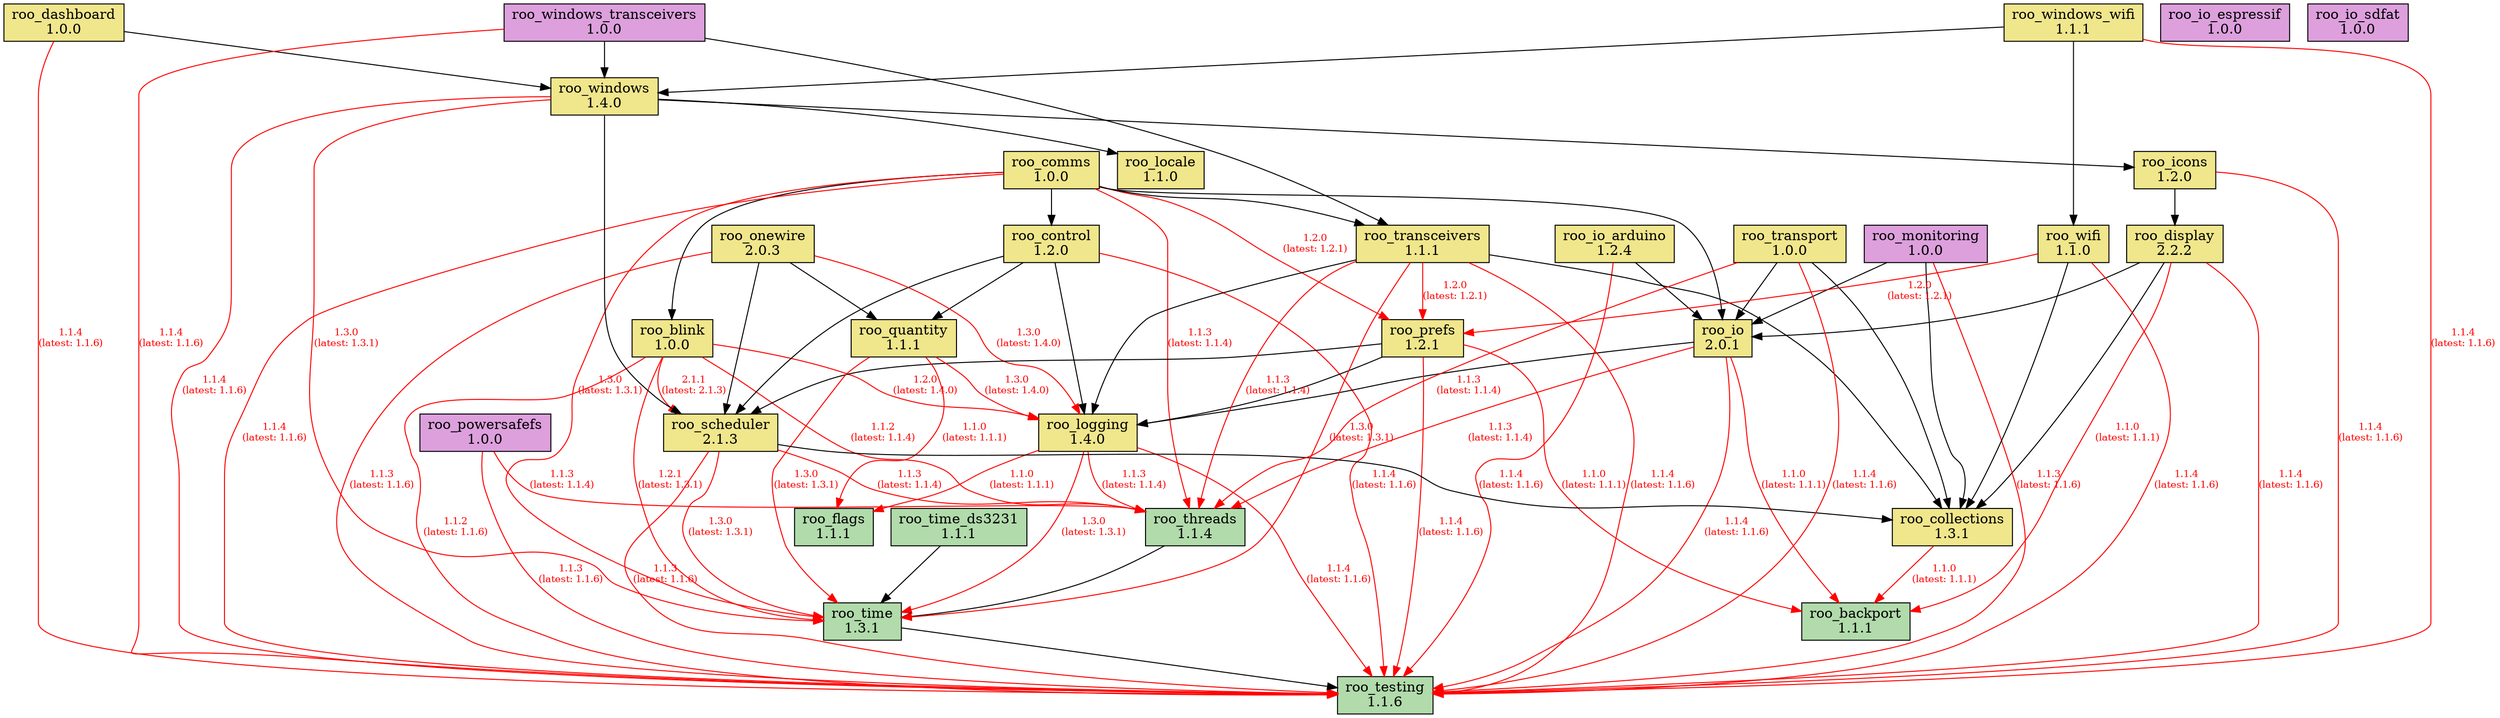 digraph dependencies {
    rankdir=TB;
    node [shape=box, style=filled];
    edge [fontsize=10];

    // Modules
    "roo_backport" [label="roo_backport\n1.1.1", fillcolor="#b1dbab"];
    "roo_blink" [label="roo_blink\n1.0.0", fillcolor="khaki"];
    "roo_collections" [label="roo_collections\n1.3.1", fillcolor="khaki"];
    "roo_comms" [label="roo_comms\n1.0.0", fillcolor="khaki"];
    "roo_control" [label="roo_control\n1.2.0", fillcolor="khaki"];
    "roo_dashboard" [label="roo_dashboard\n1.0.0", fillcolor="khaki"];
    "roo_display" [label="roo_display\n2.2.2", fillcolor="khaki"];
    "roo_flags" [label="roo_flags\n1.1.1", fillcolor="#b1dbab"];
    "roo_icons" [label="roo_icons\n1.2.0", fillcolor="khaki"];
    "roo_io" [label="roo_io\n2.0.1", fillcolor="khaki"];
    "roo_io_arduino" [label="roo_io_arduino\n1.2.4", fillcolor="khaki"];
    "roo_io_espressif" [label="roo_io_espressif\n1.0.0", fillcolor="plum"];
    "roo_io_sdfat" [label="roo_io_sdfat\n1.0.0", fillcolor="plum"];
    "roo_locale" [label="roo_locale\n1.1.0", fillcolor="khaki"];
    "roo_logging" [label="roo_logging\n1.4.0", fillcolor="khaki"];
    "roo_monitoring" [label="roo_monitoring\n1.0.0", fillcolor="plum"];
    "roo_onewire" [label="roo_onewire\n2.0.3", fillcolor="khaki"];
    "roo_powersafefs" [label="roo_powersafefs\n1.0.0", fillcolor="plum"];
    "roo_prefs" [label="roo_prefs\n1.2.1", fillcolor="khaki"];
    "roo_quantity" [label="roo_quantity\n1.1.1", fillcolor="khaki"];
    "roo_scheduler" [label="roo_scheduler\n2.1.3", fillcolor="khaki"];
    "roo_testing" [label="roo_testing\n1.1.6", fillcolor="#b1dbab"];
    "roo_threads" [label="roo_threads\n1.1.4", fillcolor="#b1dbab"];
    "roo_time" [label="roo_time\n1.3.1", fillcolor="#b1dbab"];
    "roo_time_ds3231" [label="roo_time_ds3231\n1.1.1", fillcolor="#b1dbab"];
    "roo_transceivers" [label="roo_transceivers\n1.1.1", fillcolor="khaki"];
    "roo_transport" [label="roo_transport\n1.0.0", fillcolor="khaki"];
    "roo_wifi" [label="roo_wifi\n1.1.0", fillcolor="khaki"];
    "roo_windows" [label="roo_windows\n1.4.0", fillcolor="khaki"];
    "roo_windows_transceivers" [label="roo_windows_transceivers\n1.0.0", fillcolor="plum"];
    "roo_windows_wifi" [label="roo_windows_wifi\n1.1.1", fillcolor="khaki"];

    // Dependencies
    "roo_blink" -> "roo_testing" [color=red, fontcolor=red, label="1.1.2\n(latest: 1.1.6)"];
    "roo_blink" -> "roo_logging" [color=red, fontcolor=red, label="1.2.0\n(latest: 1.4.0)"];
    "roo_blink" -> "roo_scheduler" [color=red, fontcolor=red, label="2.1.1\n(latest: 2.1.3)"];
    "roo_blink" -> "roo_threads" [color=red, fontcolor=red, label="1.1.2\n(latest: 1.1.4)"];
    "roo_blink" -> "roo_time" [color=red, fontcolor=red, label="1.2.1\n(latest: 1.3.1)"];
    "roo_collections" -> "roo_backport" [color=red, fontcolor=red, label="1.1.0\n(latest: 1.1.1)"];
    "roo_comms" -> "roo_testing" [color=red, fontcolor=red, label="1.1.4\n(latest: 1.1.6)"];
    "roo_comms" -> "roo_blink";
    "roo_comms" -> "roo_control";
    "roo_comms" -> "roo_io";
    "roo_comms" -> "roo_prefs" [color=red, fontcolor=red, label="1.2.0\n(latest: 1.2.1)"];
    "roo_comms" -> "roo_threads" [color=red, fontcolor=red, label="1.1.3\n(latest: 1.1.4)"];
    "roo_comms" -> "roo_time" [color=red, fontcolor=red, label="1.3.0\n(latest: 1.3.1)"];
    "roo_comms" -> "roo_transceivers";
    "roo_control" -> "roo_testing" [color=red, fontcolor=red, label="1.1.4\n(latest: 1.1.6)"];
    "roo_control" -> "roo_logging";
    "roo_control" -> "roo_quantity";
    "roo_control" -> "roo_scheduler";
    "roo_dashboard" -> "roo_testing" [color=red, fontcolor=red, label="1.1.4\n(latest: 1.1.6)"];
    "roo_dashboard" -> "roo_windows";
    "roo_display" -> "roo_testing" [color=red, fontcolor=red, label="1.1.4\n(latest: 1.1.6)"];
    "roo_display" -> "roo_backport" [color=red, fontcolor=red, label="1.1.0\n(latest: 1.1.1)"];
    "roo_display" -> "roo_collections";
    "roo_display" -> "roo_io";
    "roo_icons" -> "roo_testing" [color=red, fontcolor=red, label="1.1.4\n(latest: 1.1.6)"];
    "roo_icons" -> "roo_display";
    "roo_io" -> "roo_testing" [color=red, fontcolor=red, label="1.1.4\n(latest: 1.1.6)"];
    "roo_io" -> "roo_backport" [color=red, fontcolor=red, label="1.1.0\n(latest: 1.1.1)"];
    "roo_io" -> "roo_logging";
    "roo_io" -> "roo_threads" [color=red, fontcolor=red, label="1.1.3\n(latest: 1.1.4)"];
    "roo_io_arduino" -> "roo_testing" [color=red, fontcolor=red, label="1.1.4\n(latest: 1.1.6)"];
    "roo_io_arduino" -> "roo_io";
    "roo_logging" -> "roo_testing" [color=red, fontcolor=red, label="1.1.4\n(latest: 1.1.6)"];
    "roo_logging" -> "roo_flags" [color=red, fontcolor=red, label="1.1.0\n(latest: 1.1.1)"];
    "roo_logging" -> "roo_time" [color=red, fontcolor=red, label="1.3.0\n(latest: 1.3.1)"];
    "roo_logging" -> "roo_threads" [color=red, fontcolor=red, label="1.1.3\n(latest: 1.1.4)"];
    "roo_monitoring" -> "roo_testing" [color=red, fontcolor=red, label="1.1.3\n(latest: 1.1.6)"];
    "roo_monitoring" -> "roo_collections";
    "roo_monitoring" -> "roo_io";
    "roo_onewire" -> "roo_testing" [color=red, fontcolor=red, label="1.1.3\n(latest: 1.1.6)"];
    "roo_onewire" -> "roo_logging" [color=red, fontcolor=red, label="1.3.0\n(latest: 1.4.0)"];
    "roo_onewire" -> "roo_scheduler";
    "roo_onewire" -> "roo_quantity";
    "roo_powersafefs" -> "roo_testing" [color=red, fontcolor=red, label="1.1.3\n(latest: 1.1.6)"];
    "roo_powersafefs" -> "roo_threads" [color=red, fontcolor=red, label="1.1.3\n(latest: 1.1.4)"];
    "roo_prefs" -> "roo_testing" [color=red, fontcolor=red, label="1.1.4\n(latest: 1.1.6)"];
    "roo_prefs" -> "roo_backport" [color=red, fontcolor=red, label="1.1.0\n(latest: 1.1.1)"];
    "roo_prefs" -> "roo_logging";
    "roo_prefs" -> "roo_scheduler";
    "roo_quantity" -> "roo_flags" [color=red, fontcolor=red, label="1.1.0\n(latest: 1.1.1)"];
    "roo_quantity" -> "roo_logging" [color=red, fontcolor=red, label="1.3.0\n(latest: 1.4.0)"];
    "roo_quantity" -> "roo_time" [color=red, fontcolor=red, label="1.3.0\n(latest: 1.3.1)"];
    "roo_scheduler" -> "roo_testing" [color=red, fontcolor=red, label="1.1.3\n(latest: 1.1.6)"];
    "roo_scheduler" -> "roo_collections";
    "roo_scheduler" -> "roo_threads" [color=red, fontcolor=red, label="1.1.3\n(latest: 1.1.4)"];
    "roo_scheduler" -> "roo_time" [color=red, fontcolor=red, label="1.3.0\n(latest: 1.3.1)"];
    "roo_threads" -> "roo_time";
    "roo_time" -> "roo_testing";
    "roo_time_ds3231" -> "roo_time";
    "roo_transceivers" -> "roo_testing" [color=red, fontcolor=red, label="1.1.4\n(latest: 1.1.6)"];
    "roo_transceivers" -> "roo_collections";
    "roo_transceivers" -> "roo_logging";
    "roo_transceivers" -> "roo_prefs" [color=red, fontcolor=red, label="1.2.0\n(latest: 1.2.1)"];
    "roo_transceivers" -> "roo_threads" [color=red, fontcolor=red, label="1.1.3\n(latest: 1.1.4)"];
    "roo_transceivers" -> "roo_time" [color=red, fontcolor=red, label="1.3.0\n(latest: 1.3.1)"];
    "roo_transport" -> "roo_testing" [color=red, fontcolor=red, label="1.1.4\n(latest: 1.1.6)"];
    "roo_transport" -> "roo_collections";
    "roo_transport" -> "roo_io";
    "roo_transport" -> "roo_threads" [color=red, fontcolor=red, label="1.1.3\n(latest: 1.1.4)"];
    "roo_wifi" -> "roo_testing" [color=red, fontcolor=red, label="1.1.4\n(latest: 1.1.6)"];
    "roo_wifi" -> "roo_collections";
    "roo_wifi" -> "roo_prefs" [color=red, fontcolor=red, label="1.2.0\n(latest: 1.2.1)"];
    "roo_windows" -> "roo_testing" [color=red, fontcolor=red, label="1.1.4\n(latest: 1.1.6)"];
    "roo_windows" -> "roo_locale";
    "roo_windows" -> "roo_icons";
    "roo_windows" -> "roo_scheduler";
    "roo_windows" -> "roo_time" [color=red, fontcolor=red, label="1.3.0\n(latest: 1.3.1)"];
    "roo_windows_transceivers" -> "roo_testing" [color=red, fontcolor=red, label="1.1.4\n(latest: 1.1.6)"];
    "roo_windows_transceivers" -> "roo_transceivers";
    "roo_windows_transceivers" -> "roo_windows";
    "roo_windows_wifi" -> "roo_testing" [color=red, fontcolor=red, label="1.1.4\n(latest: 1.1.6)"];
    "roo_windows_wifi" -> "roo_wifi";
    "roo_windows_wifi" -> "roo_windows";
}
